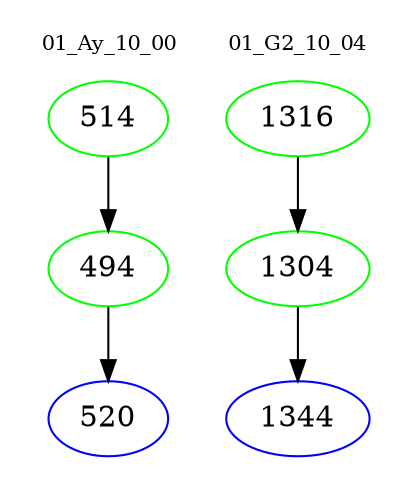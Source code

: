 digraph{
subgraph cluster_0 {
color = white
label = "01_Ay_10_00";
fontsize=10;
T0_514 [label="514", color="green"]
T0_514 -> T0_494 [color="black"]
T0_494 [label="494", color="green"]
T0_494 -> T0_520 [color="black"]
T0_520 [label="520", color="blue"]
}
subgraph cluster_1 {
color = white
label = "01_G2_10_04";
fontsize=10;
T1_1316 [label="1316", color="green"]
T1_1316 -> T1_1304 [color="black"]
T1_1304 [label="1304", color="green"]
T1_1304 -> T1_1344 [color="black"]
T1_1344 [label="1344", color="blue"]
}
}
